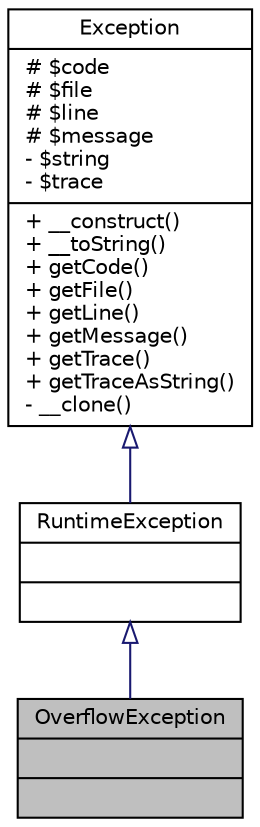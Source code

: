 digraph "OverflowException"
{
  edge [fontname="Helvetica",fontsize="10",labelfontname="Helvetica",labelfontsize="10"];
  node [fontname="Helvetica",fontsize="10",shape=record];
  Node1 [label="{OverflowException\n||}",height=0.2,width=0.4,color="black", fillcolor="grey75", style="filled" fontcolor="black"];
  Node2 -> Node1 [dir="back",color="midnightblue",fontsize="10",style="solid",arrowtail="onormal",fontname="Helvetica"];
  Node2 [label="{RuntimeException\n||}",height=0.2,width=0.4,color="black", fillcolor="white", style="filled",URL="$classRuntimeException.html",tooltip="Exception thrown for errors that are only detectable at runtime. "];
  Node3 -> Node2 [dir="back",color="midnightblue",fontsize="10",style="solid",arrowtail="onormal",fontname="Helvetica"];
  Node3 [label="{Exception\n|# $code\l# $file\l# $line\l# $message\l- $string\l- $trace\l|+ __construct()\l+ __toString()\l+ getCode()\l+ getFile()\l+ getLine()\l+ getMessage()\l+ getTrace()\l+ getTraceAsString()\l- __clone()\l}",height=0.2,width=0.4,color="black", fillcolor="white", style="filled",URL="$classException.html",tooltip="Basic Exception class. "];
}
